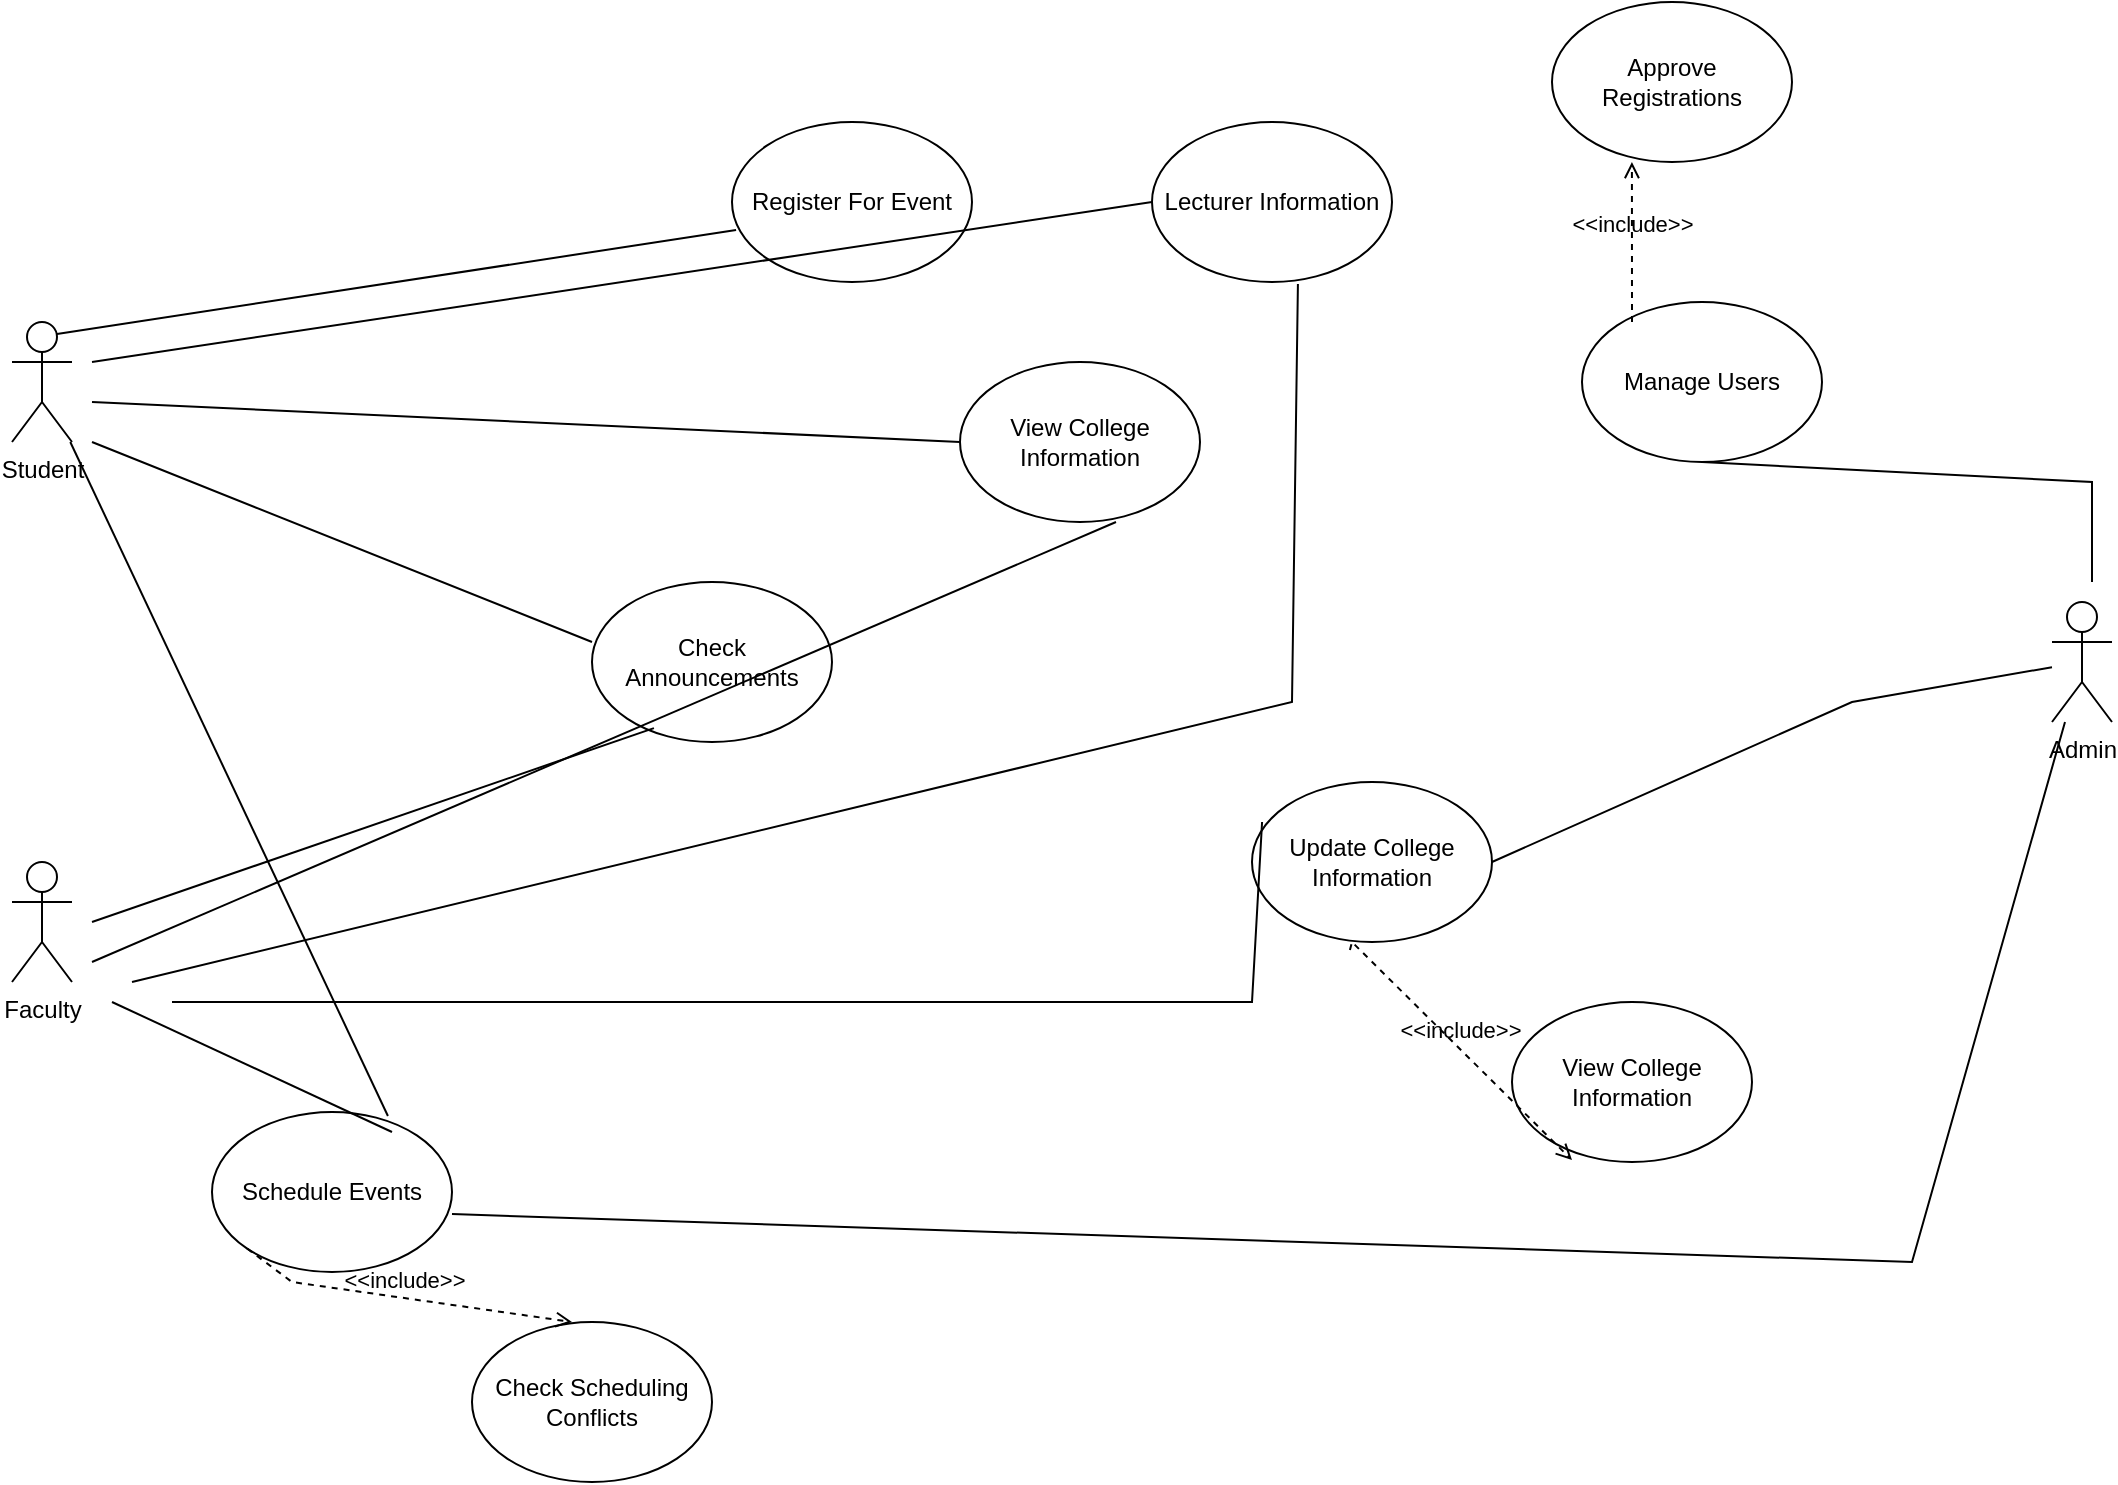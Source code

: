 <mxfile version="26.0.14">
  <diagram name="Page-1" id="RvEDpBcDVPeRww-0D2fA">
    <mxGraphModel dx="2233" dy="2122" grid="1" gridSize="10" guides="1" tooltips="1" connect="1" arrows="1" fold="1" page="1" pageScale="1" pageWidth="827" pageHeight="1169" math="0" shadow="0">
      <root>
        <mxCell id="0" />
        <mxCell id="1" parent="0" />
        <mxCell id="00sHHWx0EWIdUyfNxI-e-1" value="Student" style="shape=umlActor;verticalLabelPosition=bottom;verticalAlign=top;html=1;outlineConnect=0;" vertex="1" parent="1">
          <mxGeometry x="-120" y="110" width="30" height="60" as="geometry" />
        </mxCell>
        <mxCell id="00sHHWx0EWIdUyfNxI-e-2" value="Admin" style="shape=umlActor;verticalLabelPosition=bottom;verticalAlign=top;html=1;outlineConnect=0;" vertex="1" parent="1">
          <mxGeometry x="900" y="250" width="30" height="60" as="geometry" />
        </mxCell>
        <mxCell id="00sHHWx0EWIdUyfNxI-e-4" value="Faculty" style="shape=umlActor;verticalLabelPosition=bottom;verticalAlign=top;html=1;outlineConnect=0;" vertex="1" parent="1">
          <mxGeometry x="-120" y="380" width="30" height="60" as="geometry" />
        </mxCell>
        <mxCell id="00sHHWx0EWIdUyfNxI-e-10" value="Register For Event" style="ellipse;whiteSpace=wrap;html=1;" vertex="1" parent="1">
          <mxGeometry x="240" y="10" width="120" height="80" as="geometry" />
        </mxCell>
        <mxCell id="00sHHWx0EWIdUyfNxI-e-12" value="View College Information" style="ellipse;whiteSpace=wrap;html=1;" vertex="1" parent="1">
          <mxGeometry x="354" y="130" width="120" height="80" as="geometry" />
        </mxCell>
        <mxCell id="00sHHWx0EWIdUyfNxI-e-15" value="Check Announcements" style="ellipse;whiteSpace=wrap;html=1;" vertex="1" parent="1">
          <mxGeometry x="170" y="240" width="120" height="80" as="geometry" />
        </mxCell>
        <mxCell id="00sHHWx0EWIdUyfNxI-e-23" value="Lecturer Information" style="ellipse;whiteSpace=wrap;html=1;" vertex="1" parent="1">
          <mxGeometry x="450" y="10" width="120" height="80" as="geometry" />
        </mxCell>
        <mxCell id="00sHHWx0EWIdUyfNxI-e-26" value="Manage Users" style="ellipse;whiteSpace=wrap;html=1;" vertex="1" parent="1">
          <mxGeometry x="665" y="100" width="120" height="80" as="geometry" />
        </mxCell>
        <mxCell id="00sHHWx0EWIdUyfNxI-e-28" value="Update College Information" style="ellipse;whiteSpace=wrap;html=1;" vertex="1" parent="1">
          <mxGeometry x="500" y="340" width="120" height="80" as="geometry" />
        </mxCell>
        <mxCell id="00sHHWx0EWIdUyfNxI-e-34" value="Schedule Events" style="ellipse;whiteSpace=wrap;html=1;" vertex="1" parent="1">
          <mxGeometry x="-20" y="505" width="120" height="80" as="geometry" />
        </mxCell>
        <mxCell id="00sHHWx0EWIdUyfNxI-e-37" value="" style="endArrow=none;html=1;rounded=0;exitX=0.733;exitY=0.025;exitDx=0;exitDy=0;exitPerimeter=0;" edge="1" parent="1" source="00sHHWx0EWIdUyfNxI-e-34" target="00sHHWx0EWIdUyfNxI-e-1">
          <mxGeometry width="50" height="50" relative="1" as="geometry">
            <mxPoint x="20" y="590" as="sourcePoint" />
            <mxPoint x="100" y="200" as="targetPoint" />
          </mxGeometry>
        </mxCell>
        <mxCell id="00sHHWx0EWIdUyfNxI-e-38" value="" style="endArrow=none;html=1;rounded=0;exitX=0;exitY=0.375;exitDx=0;exitDy=0;exitPerimeter=0;" edge="1" parent="1" source="00sHHWx0EWIdUyfNxI-e-15">
          <mxGeometry width="50" height="50" relative="1" as="geometry">
            <mxPoint x="80" y="250" as="sourcePoint" />
            <mxPoint x="-80" y="170" as="targetPoint" />
          </mxGeometry>
        </mxCell>
        <mxCell id="00sHHWx0EWIdUyfNxI-e-39" value="" style="endArrow=none;html=1;rounded=0;entryX=0.017;entryY=0.675;entryDx=0;entryDy=0;entryPerimeter=0;exitX=0.75;exitY=0.1;exitDx=0;exitDy=0;exitPerimeter=0;" edge="1" parent="1" source="00sHHWx0EWIdUyfNxI-e-1" target="00sHHWx0EWIdUyfNxI-e-10">
          <mxGeometry width="50" height="50" relative="1" as="geometry">
            <mxPoint x="130" y="140" as="sourcePoint" />
            <mxPoint x="180" y="90" as="targetPoint" />
          </mxGeometry>
        </mxCell>
        <mxCell id="00sHHWx0EWIdUyfNxI-e-40" value="" style="endArrow=none;html=1;rounded=0;entryX=0;entryY=0.5;entryDx=0;entryDy=0;" edge="1" parent="1" target="00sHHWx0EWIdUyfNxI-e-23">
          <mxGeometry width="50" height="50" relative="1" as="geometry">
            <mxPoint x="-80" y="130" as="sourcePoint" />
            <mxPoint x="180" y="130" as="targetPoint" />
          </mxGeometry>
        </mxCell>
        <mxCell id="00sHHWx0EWIdUyfNxI-e-41" value="" style="endArrow=none;html=1;rounded=0;entryX=0;entryY=0.5;entryDx=0;entryDy=0;" edge="1" parent="1" target="00sHHWx0EWIdUyfNxI-e-12">
          <mxGeometry width="50" height="50" relative="1" as="geometry">
            <mxPoint x="-80" y="150" as="sourcePoint" />
            <mxPoint x="190" y="145" as="targetPoint" />
          </mxGeometry>
        </mxCell>
        <mxCell id="00sHHWx0EWIdUyfNxI-e-42" value="" style="endArrow=none;html=1;rounded=0;entryX=0.258;entryY=0.913;entryDx=0;entryDy=0;entryPerimeter=0;" edge="1" parent="1" target="00sHHWx0EWIdUyfNxI-e-15">
          <mxGeometry width="50" height="50" relative="1" as="geometry">
            <mxPoint x="-80" y="410" as="sourcePoint" />
            <mxPoint x="180" y="350" as="targetPoint" />
          </mxGeometry>
        </mxCell>
        <mxCell id="00sHHWx0EWIdUyfNxI-e-43" value="" style="endArrow=none;html=1;rounded=0;entryX=0.65;entryY=1;entryDx=0;entryDy=0;entryPerimeter=0;" edge="1" parent="1" target="00sHHWx0EWIdUyfNxI-e-12">
          <mxGeometry width="50" height="50" relative="1" as="geometry">
            <mxPoint x="-80" y="430" as="sourcePoint" />
            <mxPoint x="170" y="380" as="targetPoint" />
          </mxGeometry>
        </mxCell>
        <mxCell id="00sHHWx0EWIdUyfNxI-e-44" value="" style="endArrow=none;html=1;rounded=0;entryX=0.608;entryY=1.013;entryDx=0;entryDy=0;entryPerimeter=0;" edge="1" parent="1" target="00sHHWx0EWIdUyfNxI-e-23">
          <mxGeometry width="50" height="50" relative="1" as="geometry">
            <mxPoint x="-60" y="440" as="sourcePoint" />
            <mxPoint x="520" y="440" as="targetPoint" />
            <Array as="points">
              <mxPoint x="520" y="300" />
            </Array>
          </mxGeometry>
        </mxCell>
        <mxCell id="00sHHWx0EWIdUyfNxI-e-45" value="" style="endArrow=none;html=1;rounded=0;entryX=0.042;entryY=0.25;entryDx=0;entryDy=0;entryPerimeter=0;" edge="1" parent="1" target="00sHHWx0EWIdUyfNxI-e-28">
          <mxGeometry width="50" height="50" relative="1" as="geometry">
            <mxPoint x="-40" y="450" as="sourcePoint" />
            <mxPoint x="180" y="410" as="targetPoint" />
            <Array as="points">
              <mxPoint x="500" y="450" />
            </Array>
          </mxGeometry>
        </mxCell>
        <mxCell id="00sHHWx0EWIdUyfNxI-e-46" value="" style="endArrow=none;html=1;rounded=0;" edge="1" parent="1" target="00sHHWx0EWIdUyfNxI-e-2">
          <mxGeometry width="50" height="50" relative="1" as="geometry">
            <mxPoint x="620" y="380" as="sourcePoint" />
            <mxPoint x="710" y="300" as="targetPoint" />
            <Array as="points">
              <mxPoint x="620" y="380" />
              <mxPoint x="800" y="300" />
            </Array>
          </mxGeometry>
        </mxCell>
        <mxCell id="00sHHWx0EWIdUyfNxI-e-47" value="" style="endArrow=none;html=1;rounded=0;entryX=0.5;entryY=1;entryDx=0;entryDy=0;" edge="1" parent="1" target="00sHHWx0EWIdUyfNxI-e-26">
          <mxGeometry width="50" height="50" relative="1" as="geometry">
            <mxPoint x="920" y="240" as="sourcePoint" />
            <mxPoint x="770" y="210" as="targetPoint" />
            <Array as="points">
              <mxPoint x="920" y="190" />
            </Array>
          </mxGeometry>
        </mxCell>
        <mxCell id="00sHHWx0EWIdUyfNxI-e-48" value="" style="endArrow=none;html=1;rounded=0;" edge="1" parent="1">
          <mxGeometry width="50" height="50" relative="1" as="geometry">
            <mxPoint x="70" y="515" as="sourcePoint" />
            <mxPoint x="-70" y="450" as="targetPoint" />
          </mxGeometry>
        </mxCell>
        <mxCell id="00sHHWx0EWIdUyfNxI-e-49" value="" style="endArrow=none;html=1;rounded=0;exitX=1;exitY=0.638;exitDx=0;exitDy=0;exitPerimeter=0;" edge="1" parent="1" source="00sHHWx0EWIdUyfNxI-e-34" target="00sHHWx0EWIdUyfNxI-e-2">
          <mxGeometry width="50" height="50" relative="1" as="geometry">
            <mxPoint x="720" y="550" as="sourcePoint" />
            <mxPoint x="730" y="340" as="targetPoint" />
            <Array as="points">
              <mxPoint x="830" y="580" />
            </Array>
          </mxGeometry>
        </mxCell>
        <mxCell id="00sHHWx0EWIdUyfNxI-e-50" value="Check Scheduling Conflicts" style="ellipse;whiteSpace=wrap;html=1;" vertex="1" parent="1">
          <mxGeometry x="110" y="610" width="120" height="80" as="geometry" />
        </mxCell>
        <mxCell id="00sHHWx0EWIdUyfNxI-e-52" value="&amp;lt;&amp;lt;include&amp;gt;&amp;gt;" style="edgeStyle=none;html=1;endArrow=open;verticalAlign=bottom;dashed=1;labelBackgroundColor=none;rounded=0;exitX=0;exitY=1;exitDx=0;exitDy=0;" edge="1" parent="1" source="00sHHWx0EWIdUyfNxI-e-34">
          <mxGeometry width="160" relative="1" as="geometry">
            <mxPoint x="10" y="600" as="sourcePoint" />
            <mxPoint x="160" y="610" as="targetPoint" />
            <Array as="points">
              <mxPoint x="20" y="590" />
            </Array>
          </mxGeometry>
        </mxCell>
        <mxCell id="00sHHWx0EWIdUyfNxI-e-53" value="Approve Registrations" style="ellipse;whiteSpace=wrap;html=1;" vertex="1" parent="1">
          <mxGeometry x="650" y="-50" width="120" height="80" as="geometry" />
        </mxCell>
        <mxCell id="00sHHWx0EWIdUyfNxI-e-54" value="&amp;lt;&amp;lt;include&amp;gt;&amp;gt;" style="edgeStyle=none;html=1;endArrow=open;verticalAlign=bottom;dashed=1;labelBackgroundColor=none;rounded=0;entryX=0.333;entryY=1;entryDx=0;entryDy=0;entryPerimeter=0;" edge="1" parent="1" target="00sHHWx0EWIdUyfNxI-e-53">
          <mxGeometry width="160" relative="1" as="geometry">
            <mxPoint x="690" y="110" as="sourcePoint" />
            <mxPoint x="820" y="70" as="targetPoint" />
            <Array as="points">
              <mxPoint x="690" y="110" />
            </Array>
          </mxGeometry>
        </mxCell>
        <mxCell id="00sHHWx0EWIdUyfNxI-e-55" value="View College Information" style="ellipse;whiteSpace=wrap;html=1;" vertex="1" parent="1">
          <mxGeometry x="630" y="450" width="120" height="80" as="geometry" />
        </mxCell>
        <mxCell id="00sHHWx0EWIdUyfNxI-e-57" value="&amp;lt;&amp;lt;include&amp;gt;&amp;gt;" style="edgeStyle=none;html=1;endArrow=open;verticalAlign=bottom;dashed=1;labelBackgroundColor=none;rounded=0;exitX=0.408;exitY=1.05;exitDx=0;exitDy=0;exitPerimeter=0;entryX=0.25;entryY=0.988;entryDx=0;entryDy=0;entryPerimeter=0;" edge="1" parent="1" source="00sHHWx0EWIdUyfNxI-e-28" target="00sHHWx0EWIdUyfNxI-e-55">
          <mxGeometry width="160" relative="1" as="geometry">
            <mxPoint x="474" y="529" as="sourcePoint" />
            <mxPoint x="634" y="529" as="targetPoint" />
            <Array as="points">
              <mxPoint x="550" y="420" />
            </Array>
          </mxGeometry>
        </mxCell>
      </root>
    </mxGraphModel>
  </diagram>
</mxfile>
